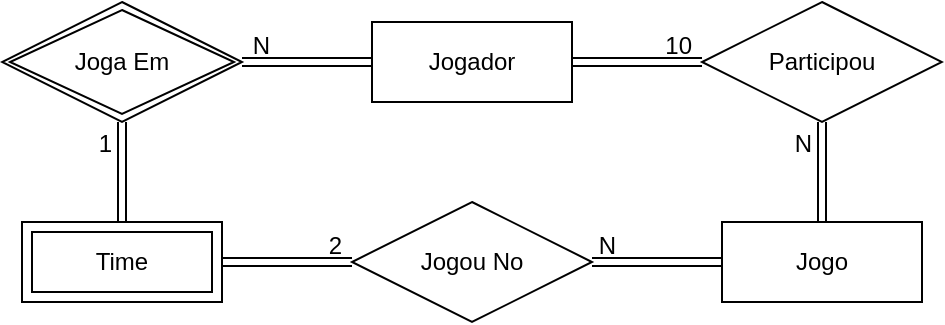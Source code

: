 <mxfile version="21.0.8" type="github">
  <diagram id="R2lEEEUBdFMjLlhIrx00" name="Page-1">
    <mxGraphModel dx="595" dy="351" grid="1" gridSize="10" guides="1" tooltips="1" connect="1" arrows="1" fold="1" page="1" pageScale="1" pageWidth="850" pageHeight="1100" math="0" shadow="0" extFonts="Permanent Marker^https://fonts.googleapis.com/css?family=Permanent+Marker">
      <root>
        <mxCell id="0" />
        <mxCell id="1" parent="0" />
        <mxCell id="OydwuzZR1GyqLVAHp3jK-2" value="Jogo" style="whiteSpace=wrap;html=1;align=center;" vertex="1" parent="1">
          <mxGeometry x="550" y="350" width="100" height="40" as="geometry" />
        </mxCell>
        <mxCell id="OydwuzZR1GyqLVAHp3jK-3" value="Jogador" style="whiteSpace=wrap;html=1;align=center;" vertex="1" parent="1">
          <mxGeometry x="375" y="250" width="100" height="40" as="geometry" />
        </mxCell>
        <mxCell id="OydwuzZR1GyqLVAHp3jK-5" value="Time" style="shape=ext;margin=3;double=1;whiteSpace=wrap;html=1;align=center;" vertex="1" parent="1">
          <mxGeometry x="200" y="350" width="100" height="40" as="geometry" />
        </mxCell>
        <mxCell id="OydwuzZR1GyqLVAHp3jK-6" value="Joga Em" style="shape=rhombus;double=1;perimeter=rhombusPerimeter;whiteSpace=wrap;html=1;align=center;" vertex="1" parent="1">
          <mxGeometry x="190" y="240" width="120" height="60" as="geometry" />
        </mxCell>
        <mxCell id="OydwuzZR1GyqLVAHp3jK-7" value="Jogou No" style="shape=rhombus;perimeter=rhombusPerimeter;whiteSpace=wrap;html=1;align=center;" vertex="1" parent="1">
          <mxGeometry x="365" y="340" width="120" height="60" as="geometry" />
        </mxCell>
        <mxCell id="OydwuzZR1GyqLVAHp3jK-8" value="" style="shape=link;html=1;rounded=0;exitX=0.5;exitY=1;exitDx=0;exitDy=0;entryX=0.5;entryY=0;entryDx=0;entryDy=0;" edge="1" parent="1" source="OydwuzZR1GyqLVAHp3jK-6" target="OydwuzZR1GyqLVAHp3jK-5">
          <mxGeometry relative="1" as="geometry">
            <mxPoint x="330" y="330" as="sourcePoint" />
            <mxPoint x="490" y="330" as="targetPoint" />
          </mxGeometry>
        </mxCell>
        <mxCell id="OydwuzZR1GyqLVAHp3jK-9" value="1" style="resizable=0;html=1;whiteSpace=wrap;align=right;verticalAlign=bottom;" connectable="0" vertex="1" parent="OydwuzZR1GyqLVAHp3jK-8">
          <mxGeometry x="1" relative="1" as="geometry">
            <mxPoint x="-4" y="-31" as="offset" />
          </mxGeometry>
        </mxCell>
        <mxCell id="OydwuzZR1GyqLVAHp3jK-10" value="" style="shape=link;html=1;rounded=0;exitX=1;exitY=0.5;exitDx=0;exitDy=0;entryX=0;entryY=0.5;entryDx=0;entryDy=0;" edge="1" parent="1" source="OydwuzZR1GyqLVAHp3jK-6" target="OydwuzZR1GyqLVAHp3jK-3">
          <mxGeometry relative="1" as="geometry">
            <mxPoint x="330" y="330" as="sourcePoint" />
            <mxPoint x="490" y="330" as="targetPoint" />
          </mxGeometry>
        </mxCell>
        <mxCell id="OydwuzZR1GyqLVAHp3jK-11" value="N" style="resizable=0;html=1;whiteSpace=wrap;align=right;verticalAlign=bottom;" connectable="0" vertex="1" parent="OydwuzZR1GyqLVAHp3jK-10">
          <mxGeometry x="1" relative="1" as="geometry">
            <mxPoint x="-50" as="offset" />
          </mxGeometry>
        </mxCell>
        <mxCell id="OydwuzZR1GyqLVAHp3jK-12" value="" style="shape=link;html=1;rounded=0;exitX=1;exitY=0.5;exitDx=0;exitDy=0;entryX=0;entryY=0.5;entryDx=0;entryDy=0;" edge="1" parent="1" source="OydwuzZR1GyqLVAHp3jK-5" target="OydwuzZR1GyqLVAHp3jK-7">
          <mxGeometry relative="1" as="geometry">
            <mxPoint x="370" y="340" as="sourcePoint" />
            <mxPoint x="530" y="340" as="targetPoint" />
          </mxGeometry>
        </mxCell>
        <mxCell id="OydwuzZR1GyqLVAHp3jK-13" value="2" style="resizable=0;html=1;whiteSpace=wrap;align=right;verticalAlign=bottom;" connectable="0" vertex="1" parent="OydwuzZR1GyqLVAHp3jK-12">
          <mxGeometry x="1" relative="1" as="geometry">
            <mxPoint x="-4" as="offset" />
          </mxGeometry>
        </mxCell>
        <mxCell id="OydwuzZR1GyqLVAHp3jK-14" value="" style="shape=link;html=1;rounded=0;entryX=1;entryY=0.5;entryDx=0;entryDy=0;exitX=0;exitY=0.5;exitDx=0;exitDy=0;" edge="1" parent="1" source="OydwuzZR1GyqLVAHp3jK-2" target="OydwuzZR1GyqLVAHp3jK-7">
          <mxGeometry relative="1" as="geometry">
            <mxPoint x="370" y="340" as="sourcePoint" />
            <mxPoint x="530" y="340" as="targetPoint" />
          </mxGeometry>
        </mxCell>
        <mxCell id="OydwuzZR1GyqLVAHp3jK-15" value="N" style="resizable=0;html=1;whiteSpace=wrap;align=right;verticalAlign=bottom;" connectable="0" vertex="1" parent="OydwuzZR1GyqLVAHp3jK-14">
          <mxGeometry x="1" relative="1" as="geometry">
            <mxPoint x="13" as="offset" />
          </mxGeometry>
        </mxCell>
        <mxCell id="OydwuzZR1GyqLVAHp3jK-16" value="" style="shape=link;html=1;rounded=0;exitX=1;exitY=0.5;exitDx=0;exitDy=0;" edge="1" parent="1" source="OydwuzZR1GyqLVAHp3jK-3" target="OydwuzZR1GyqLVAHp3jK-19">
          <mxGeometry relative="1" as="geometry">
            <mxPoint x="320" y="360" as="sourcePoint" />
            <mxPoint x="480" y="360" as="targetPoint" />
          </mxGeometry>
        </mxCell>
        <mxCell id="OydwuzZR1GyqLVAHp3jK-17" value="10" style="resizable=0;html=1;whiteSpace=wrap;align=right;verticalAlign=bottom;" connectable="0" vertex="1" parent="OydwuzZR1GyqLVAHp3jK-16">
          <mxGeometry x="1" relative="1" as="geometry">
            <mxPoint x="-4" as="offset" />
          </mxGeometry>
        </mxCell>
        <mxCell id="OydwuzZR1GyqLVAHp3jK-19" value="Participou" style="shape=rhombus;perimeter=rhombusPerimeter;whiteSpace=wrap;html=1;align=center;" vertex="1" parent="1">
          <mxGeometry x="540" y="240" width="120" height="60" as="geometry" />
        </mxCell>
        <mxCell id="OydwuzZR1GyqLVAHp3jK-20" value="" style="shape=link;html=1;rounded=0;exitX=0.5;exitY=1;exitDx=0;exitDy=0;" edge="1" parent="1" source="OydwuzZR1GyqLVAHp3jK-19">
          <mxGeometry relative="1" as="geometry">
            <mxPoint x="440" y="360" as="sourcePoint" />
            <mxPoint x="600" y="350" as="targetPoint" />
          </mxGeometry>
        </mxCell>
        <mxCell id="OydwuzZR1GyqLVAHp3jK-21" value="N" style="resizable=0;html=1;whiteSpace=wrap;align=right;verticalAlign=bottom;" connectable="0" vertex="1" parent="OydwuzZR1GyqLVAHp3jK-20">
          <mxGeometry x="1" relative="1" as="geometry">
            <mxPoint x="-4" y="-31" as="offset" />
          </mxGeometry>
        </mxCell>
      </root>
    </mxGraphModel>
  </diagram>
</mxfile>
